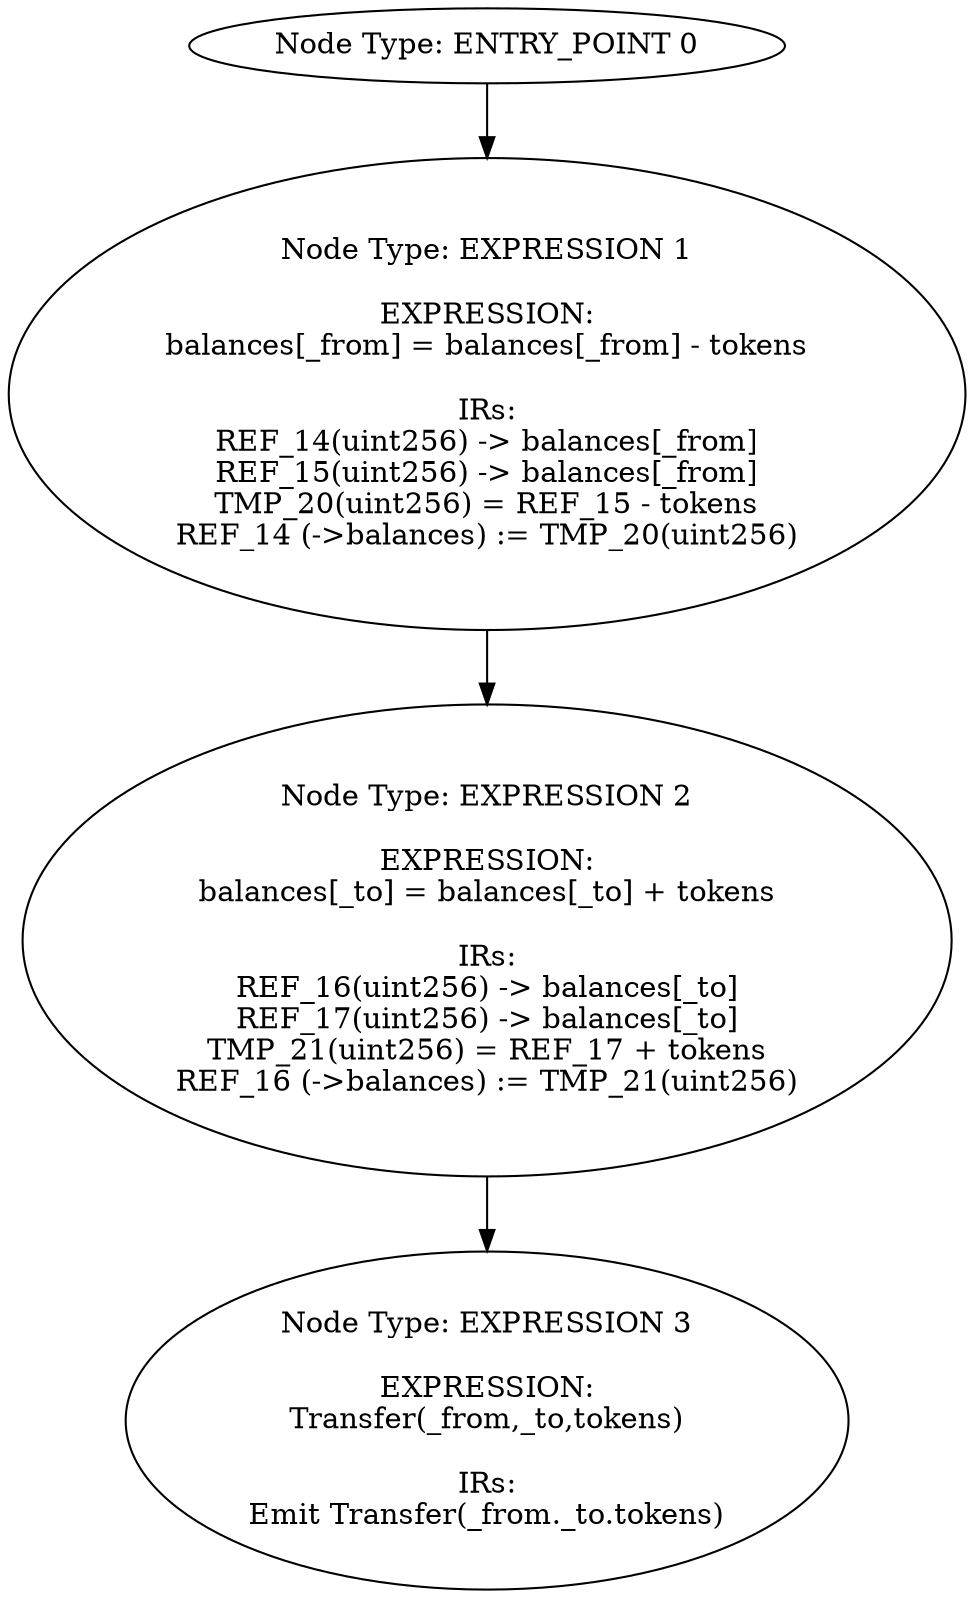 digraph{
0[label="Node Type: ENTRY_POINT 0
"];
0->1;
1[label="Node Type: EXPRESSION 1

EXPRESSION:
balances[_from] = balances[_from] - tokens

IRs:
REF_14(uint256) -> balances[_from]
REF_15(uint256) -> balances[_from]
TMP_20(uint256) = REF_15 - tokens
REF_14 (->balances) := TMP_20(uint256)"];
1->2;
2[label="Node Type: EXPRESSION 2

EXPRESSION:
balances[_to] = balances[_to] + tokens

IRs:
REF_16(uint256) -> balances[_to]
REF_17(uint256) -> balances[_to]
TMP_21(uint256) = REF_17 + tokens
REF_16 (->balances) := TMP_21(uint256)"];
2->3;
3[label="Node Type: EXPRESSION 3

EXPRESSION:
Transfer(_from,_to,tokens)

IRs:
Emit Transfer(_from._to.tokens)"];
}

